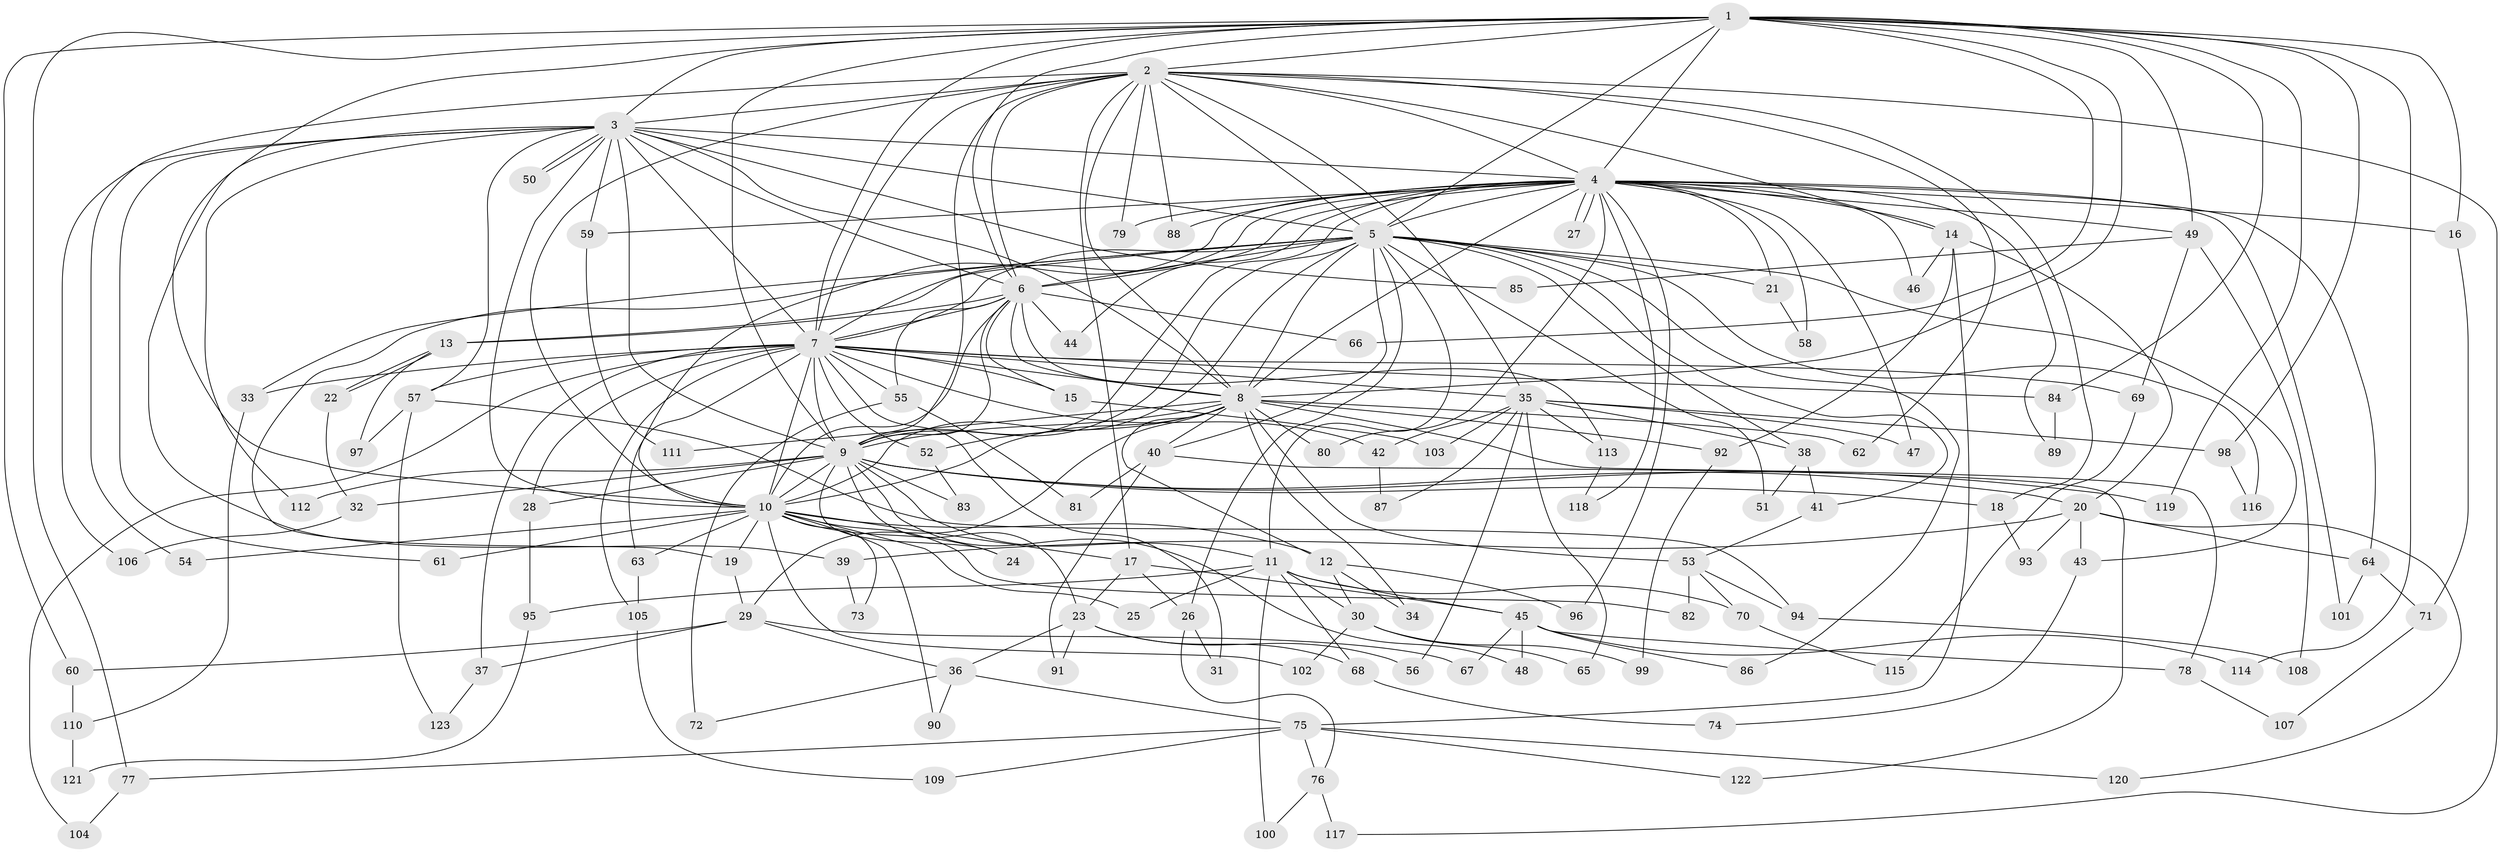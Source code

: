 // Generated by graph-tools (version 1.1) at 2025/01/03/09/25 03:01:16]
// undirected, 123 vertices, 271 edges
graph export_dot {
graph [start="1"]
  node [color=gray90,style=filled];
  1;
  2;
  3;
  4;
  5;
  6;
  7;
  8;
  9;
  10;
  11;
  12;
  13;
  14;
  15;
  16;
  17;
  18;
  19;
  20;
  21;
  22;
  23;
  24;
  25;
  26;
  27;
  28;
  29;
  30;
  31;
  32;
  33;
  34;
  35;
  36;
  37;
  38;
  39;
  40;
  41;
  42;
  43;
  44;
  45;
  46;
  47;
  48;
  49;
  50;
  51;
  52;
  53;
  54;
  55;
  56;
  57;
  58;
  59;
  60;
  61;
  62;
  63;
  64;
  65;
  66;
  67;
  68;
  69;
  70;
  71;
  72;
  73;
  74;
  75;
  76;
  77;
  78;
  79;
  80;
  81;
  82;
  83;
  84;
  85;
  86;
  87;
  88;
  89;
  90;
  91;
  92;
  93;
  94;
  95;
  96;
  97;
  98;
  99;
  100;
  101;
  102;
  103;
  104;
  105;
  106;
  107;
  108;
  109;
  110;
  111;
  112;
  113;
  114;
  115;
  116;
  117;
  118;
  119;
  120;
  121;
  122;
  123;
  1 -- 2;
  1 -- 3;
  1 -- 4;
  1 -- 5;
  1 -- 6;
  1 -- 7;
  1 -- 8;
  1 -- 9;
  1 -- 10;
  1 -- 16;
  1 -- 49;
  1 -- 60;
  1 -- 66;
  1 -- 77;
  1 -- 84;
  1 -- 98;
  1 -- 114;
  1 -- 119;
  2 -- 3;
  2 -- 4;
  2 -- 5;
  2 -- 6;
  2 -- 7;
  2 -- 8;
  2 -- 9;
  2 -- 10;
  2 -- 14;
  2 -- 17;
  2 -- 18;
  2 -- 35;
  2 -- 54;
  2 -- 62;
  2 -- 79;
  2 -- 88;
  2 -- 117;
  3 -- 4;
  3 -- 5;
  3 -- 6;
  3 -- 7;
  3 -- 8;
  3 -- 9;
  3 -- 10;
  3 -- 39;
  3 -- 50;
  3 -- 50;
  3 -- 57;
  3 -- 59;
  3 -- 61;
  3 -- 85;
  3 -- 106;
  3 -- 112;
  4 -- 5;
  4 -- 6;
  4 -- 7;
  4 -- 8;
  4 -- 9;
  4 -- 10;
  4 -- 14;
  4 -- 16;
  4 -- 21;
  4 -- 27;
  4 -- 27;
  4 -- 44;
  4 -- 46;
  4 -- 47;
  4 -- 49;
  4 -- 58;
  4 -- 59;
  4 -- 64;
  4 -- 79;
  4 -- 80;
  4 -- 88;
  4 -- 89;
  4 -- 96;
  4 -- 101;
  4 -- 118;
  5 -- 6;
  5 -- 7;
  5 -- 8;
  5 -- 9;
  5 -- 10;
  5 -- 11;
  5 -- 13;
  5 -- 19;
  5 -- 21;
  5 -- 26;
  5 -- 33;
  5 -- 38;
  5 -- 40;
  5 -- 41;
  5 -- 43;
  5 -- 51;
  5 -- 86;
  5 -- 116;
  6 -- 7;
  6 -- 8;
  6 -- 9;
  6 -- 10;
  6 -- 13;
  6 -- 15;
  6 -- 44;
  6 -- 55;
  6 -- 66;
  6 -- 113;
  7 -- 8;
  7 -- 9;
  7 -- 10;
  7 -- 15;
  7 -- 28;
  7 -- 31;
  7 -- 33;
  7 -- 35;
  7 -- 37;
  7 -- 42;
  7 -- 52;
  7 -- 55;
  7 -- 57;
  7 -- 63;
  7 -- 69;
  7 -- 84;
  7 -- 104;
  7 -- 105;
  8 -- 9;
  8 -- 10;
  8 -- 12;
  8 -- 29;
  8 -- 34;
  8 -- 40;
  8 -- 52;
  8 -- 53;
  8 -- 62;
  8 -- 78;
  8 -- 80;
  8 -- 92;
  8 -- 111;
  9 -- 10;
  9 -- 11;
  9 -- 18;
  9 -- 20;
  9 -- 23;
  9 -- 24;
  9 -- 28;
  9 -- 32;
  9 -- 48;
  9 -- 83;
  9 -- 112;
  9 -- 119;
  10 -- 12;
  10 -- 17;
  10 -- 19;
  10 -- 24;
  10 -- 25;
  10 -- 54;
  10 -- 61;
  10 -- 63;
  10 -- 73;
  10 -- 82;
  10 -- 90;
  10 -- 102;
  11 -- 25;
  11 -- 30;
  11 -- 45;
  11 -- 68;
  11 -- 70;
  11 -- 95;
  11 -- 100;
  12 -- 30;
  12 -- 34;
  12 -- 96;
  13 -- 22;
  13 -- 22;
  13 -- 97;
  14 -- 20;
  14 -- 46;
  14 -- 75;
  14 -- 92;
  15 -- 103;
  16 -- 71;
  17 -- 23;
  17 -- 26;
  17 -- 45;
  18 -- 93;
  19 -- 29;
  20 -- 39;
  20 -- 43;
  20 -- 64;
  20 -- 93;
  20 -- 120;
  21 -- 58;
  22 -- 32;
  23 -- 36;
  23 -- 56;
  23 -- 68;
  23 -- 91;
  26 -- 31;
  26 -- 76;
  28 -- 95;
  29 -- 36;
  29 -- 37;
  29 -- 60;
  29 -- 67;
  30 -- 65;
  30 -- 99;
  30 -- 102;
  32 -- 106;
  33 -- 110;
  35 -- 38;
  35 -- 42;
  35 -- 47;
  35 -- 56;
  35 -- 65;
  35 -- 87;
  35 -- 98;
  35 -- 103;
  35 -- 113;
  36 -- 72;
  36 -- 75;
  36 -- 90;
  37 -- 123;
  38 -- 41;
  38 -- 51;
  39 -- 73;
  40 -- 81;
  40 -- 91;
  40 -- 122;
  41 -- 53;
  42 -- 87;
  43 -- 74;
  45 -- 48;
  45 -- 67;
  45 -- 78;
  45 -- 86;
  45 -- 114;
  49 -- 69;
  49 -- 85;
  49 -- 108;
  52 -- 83;
  53 -- 70;
  53 -- 82;
  53 -- 94;
  55 -- 72;
  55 -- 81;
  57 -- 94;
  57 -- 97;
  57 -- 123;
  59 -- 111;
  60 -- 110;
  63 -- 105;
  64 -- 71;
  64 -- 101;
  68 -- 74;
  69 -- 115;
  70 -- 115;
  71 -- 107;
  75 -- 76;
  75 -- 77;
  75 -- 109;
  75 -- 120;
  75 -- 122;
  76 -- 100;
  76 -- 117;
  77 -- 104;
  78 -- 107;
  84 -- 89;
  92 -- 99;
  94 -- 108;
  95 -- 121;
  98 -- 116;
  105 -- 109;
  110 -- 121;
  113 -- 118;
}
